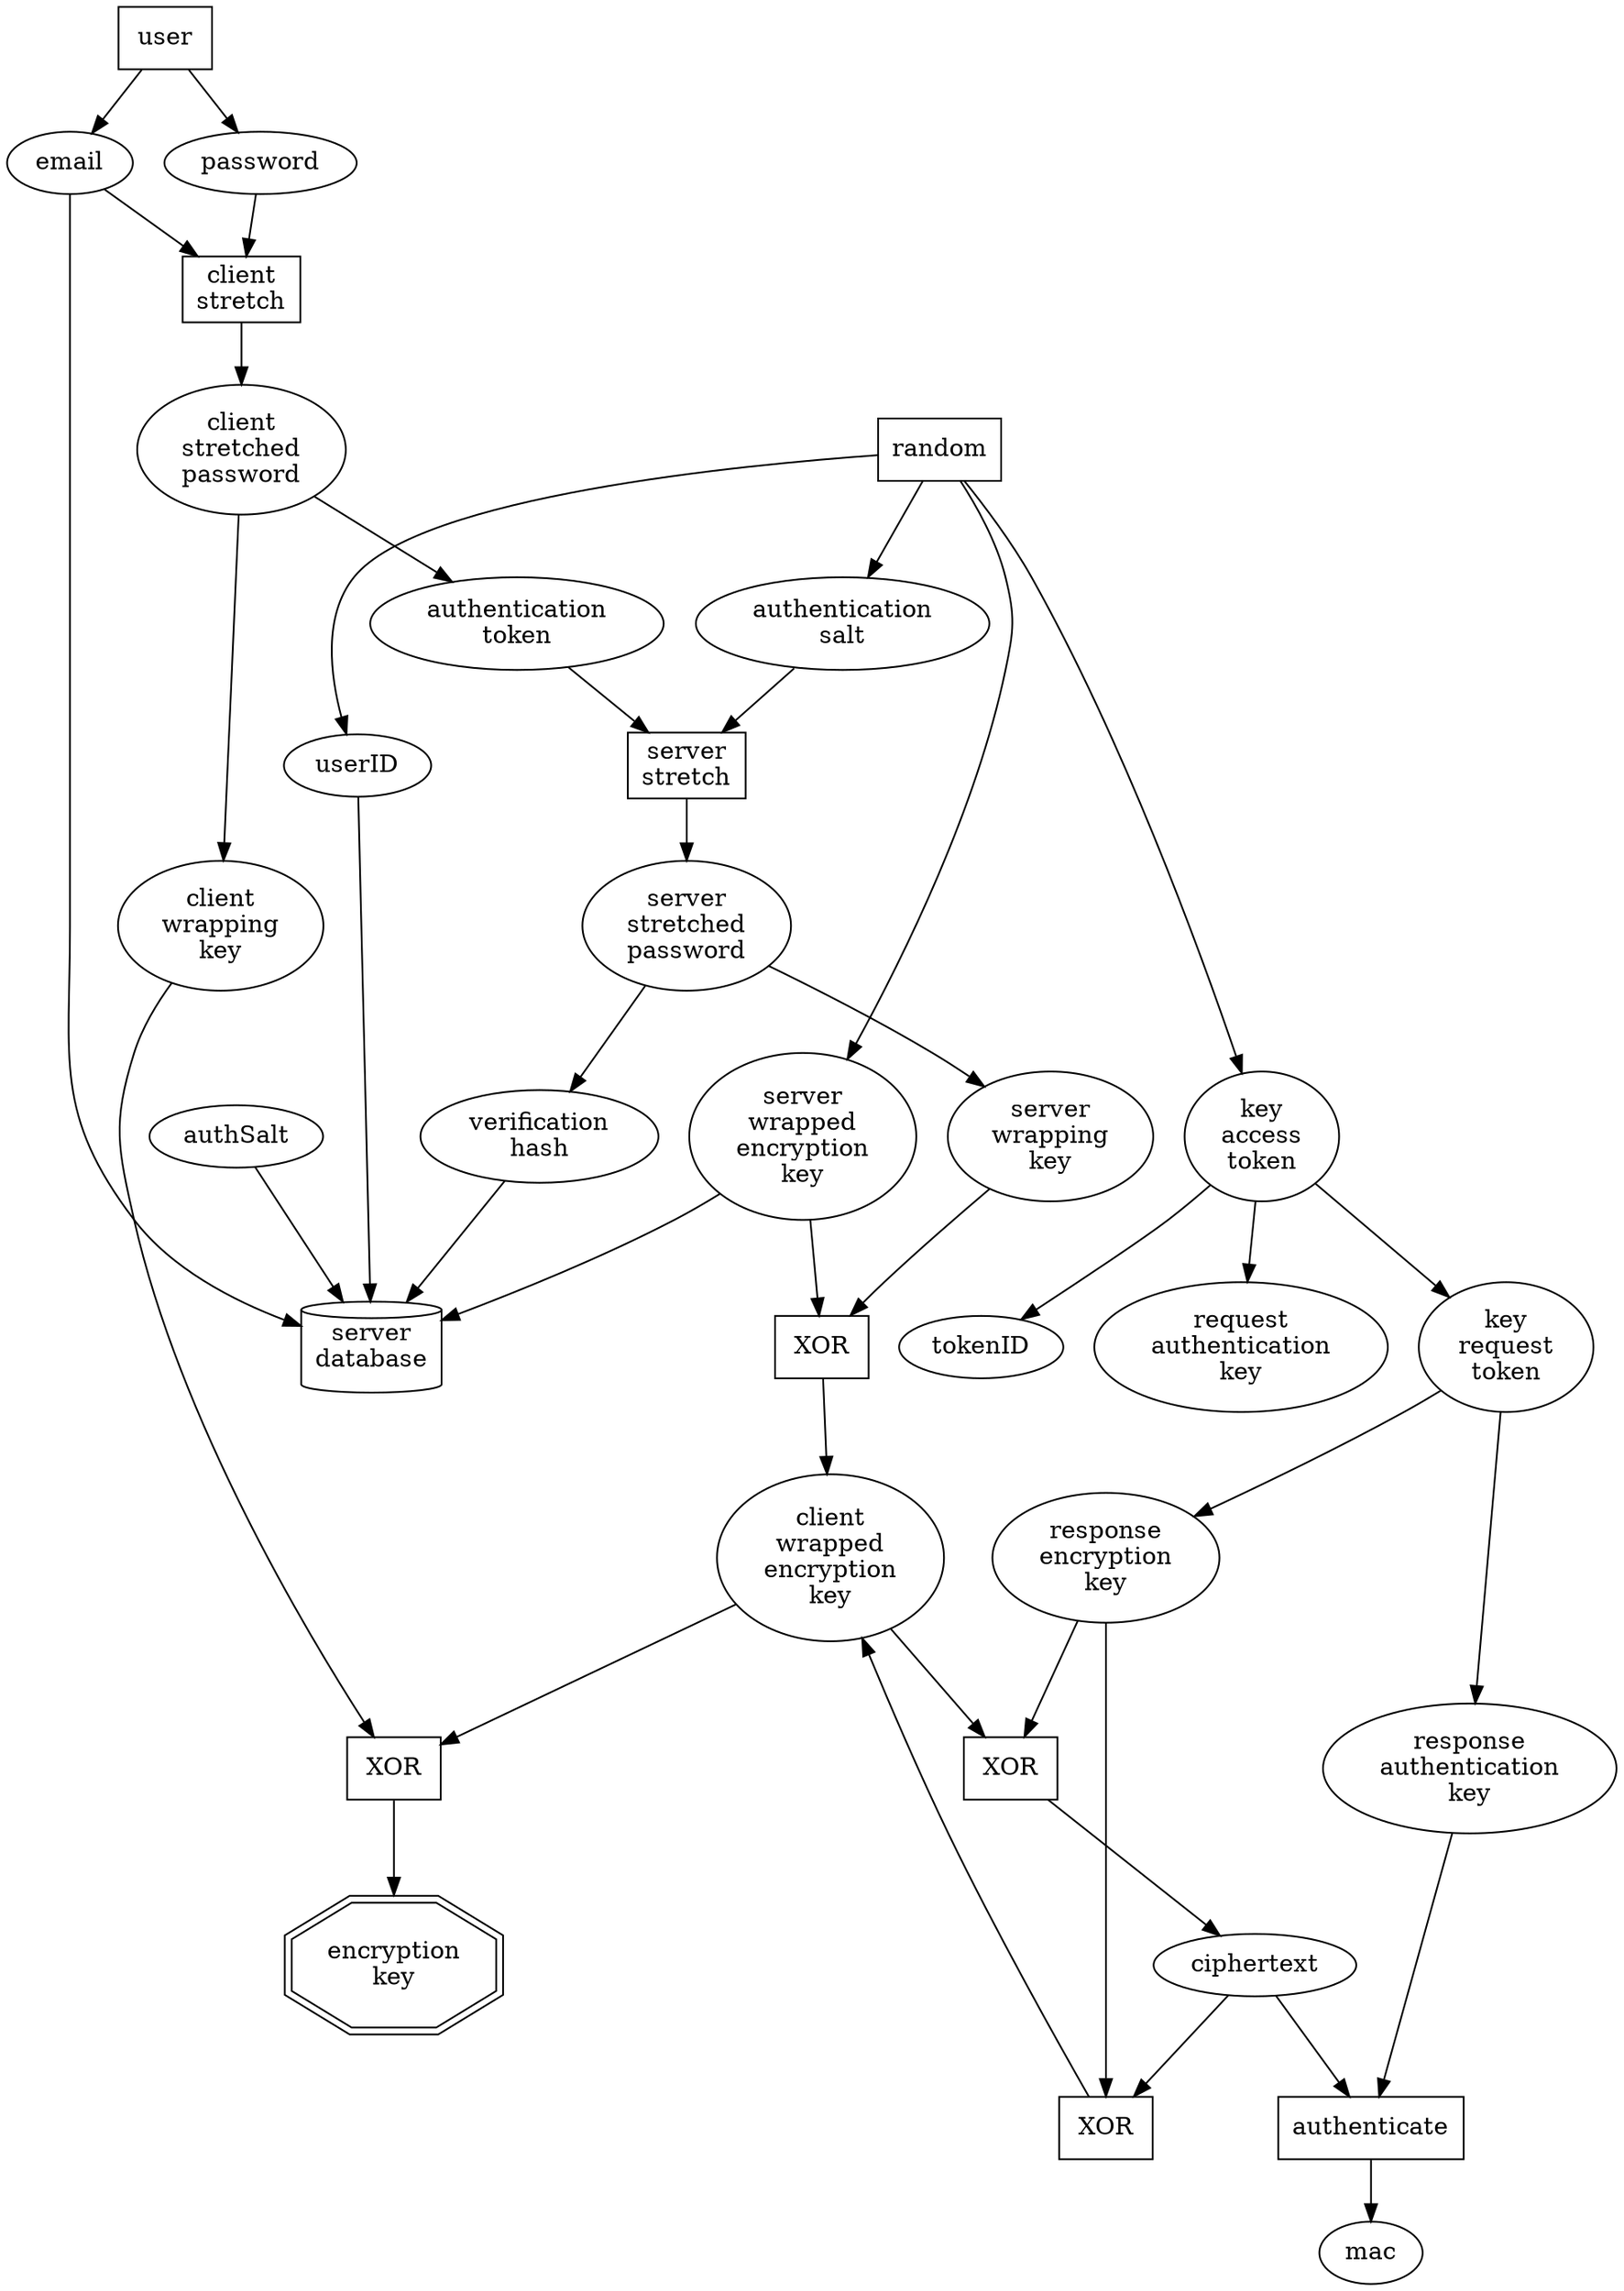 digraph {
  user -> {password, email} -> clientStretch -> clientStretchedPassword;
  user[shape=rect];
  clientStretch[label="client\nstretch"];
  clientStretch[shape=rect];
  clientStretchedPassword -> authenticationToken;
  clientStretchedPassword[label="client\nstretched\npassword"];

  random -> authenticationSalt;
  authenticationSalt[label="authentication\nsalt"];
  random[shape=rect];
  {authenticationToken, authenticationSalt} -> serverStretch -> serverStretchedPassword;
  serverStretch[label="server\nstretch"];
  authenticationToken[label="authentication\ntoken"];
  serverStretch[shape=rect];
  serverStretchedPassword -> verificationHash;
  verificationHash[label="verification\nhash"];
  random -> serverWrappedEncryptionKey;
  serverWrappedEncryptionKey[label="server\nwrapped\nencryption\nkey"];
  random -> userID;

  serverStretchedPassword -> serverWrappingKey;
  serverWrappingKey[label="server\nwrapping\nkey"];
  serverStretchedPassword[label="server\nstretched\npassword"];
  {serverWrappingKey, serverWrappedEncryptionKey} -> serverWrappingKeyXOR -> clientWrappedEncryptionKey;
  serverWrappingKeyXOR[label="XOR",shape=rect];
  random -> keyAccessToken;
  keyAccessToken[label="key\naccess\ntoken"];
  keyAccessToken -> tokenID;
  keyAccessToken -> keyRequestToken;
  keyRequestToken[label="key\nrequest\ntoken"];
  keyAccessToken -> requestAuthenticationKey;
  requestAuthenticationKey[label="request\nauthentication\nkey"];
  keyRequestToken -> responseEncryptionKey;
  responseEncryptionKey[label="response\nencryption\nkey"];
  {clientWrappedEncryptionKey, responseEncryptionKey} -> serverEncryptionXOR -> ciphertext;
  clientWrappedEncryptionKey[label="client\nwrapped\nencryption\nkey"];
  serverEncryptionXOR[label="XOR",shape=rect];
  keyRequestToken -> responseAuthenticationKey;
  responseAuthenticationKey[label="response\nauthentication\nkey"];
  {responseAuthenticationKey, ciphertext} -> authenticate -> mac;
  authenticate[shape=rect];

  {ciphertext, responseEncryptionKey} -> clientEncryptionXOR -> clientWrappedEncryptionKey;
  clientEncryptionXOR[shape=rect,label="XOR"];
  clientStretchedPassword -> clientWrappingKey;
  clientWrappingKey[label="client\nwrapping\nkey"];
  {clientWrappedEncryptionKey, clientWrappingKey} -> clientWrappingKeyXOR -> encryptionKey;
  encryptionKey[label="encryption\nkey"];
  encryptionKey[shape=doubleoctagon,height=1,width=1];
  clientWrappingKeyXOR[label="XOR",shape=rect];

  serverDatabase[shape=cylinder,label="server\ndatabase"];
  {authSalt, email, userID, serverWrappedEncryptionKey, verificationHash} -> serverDatabase;
}
